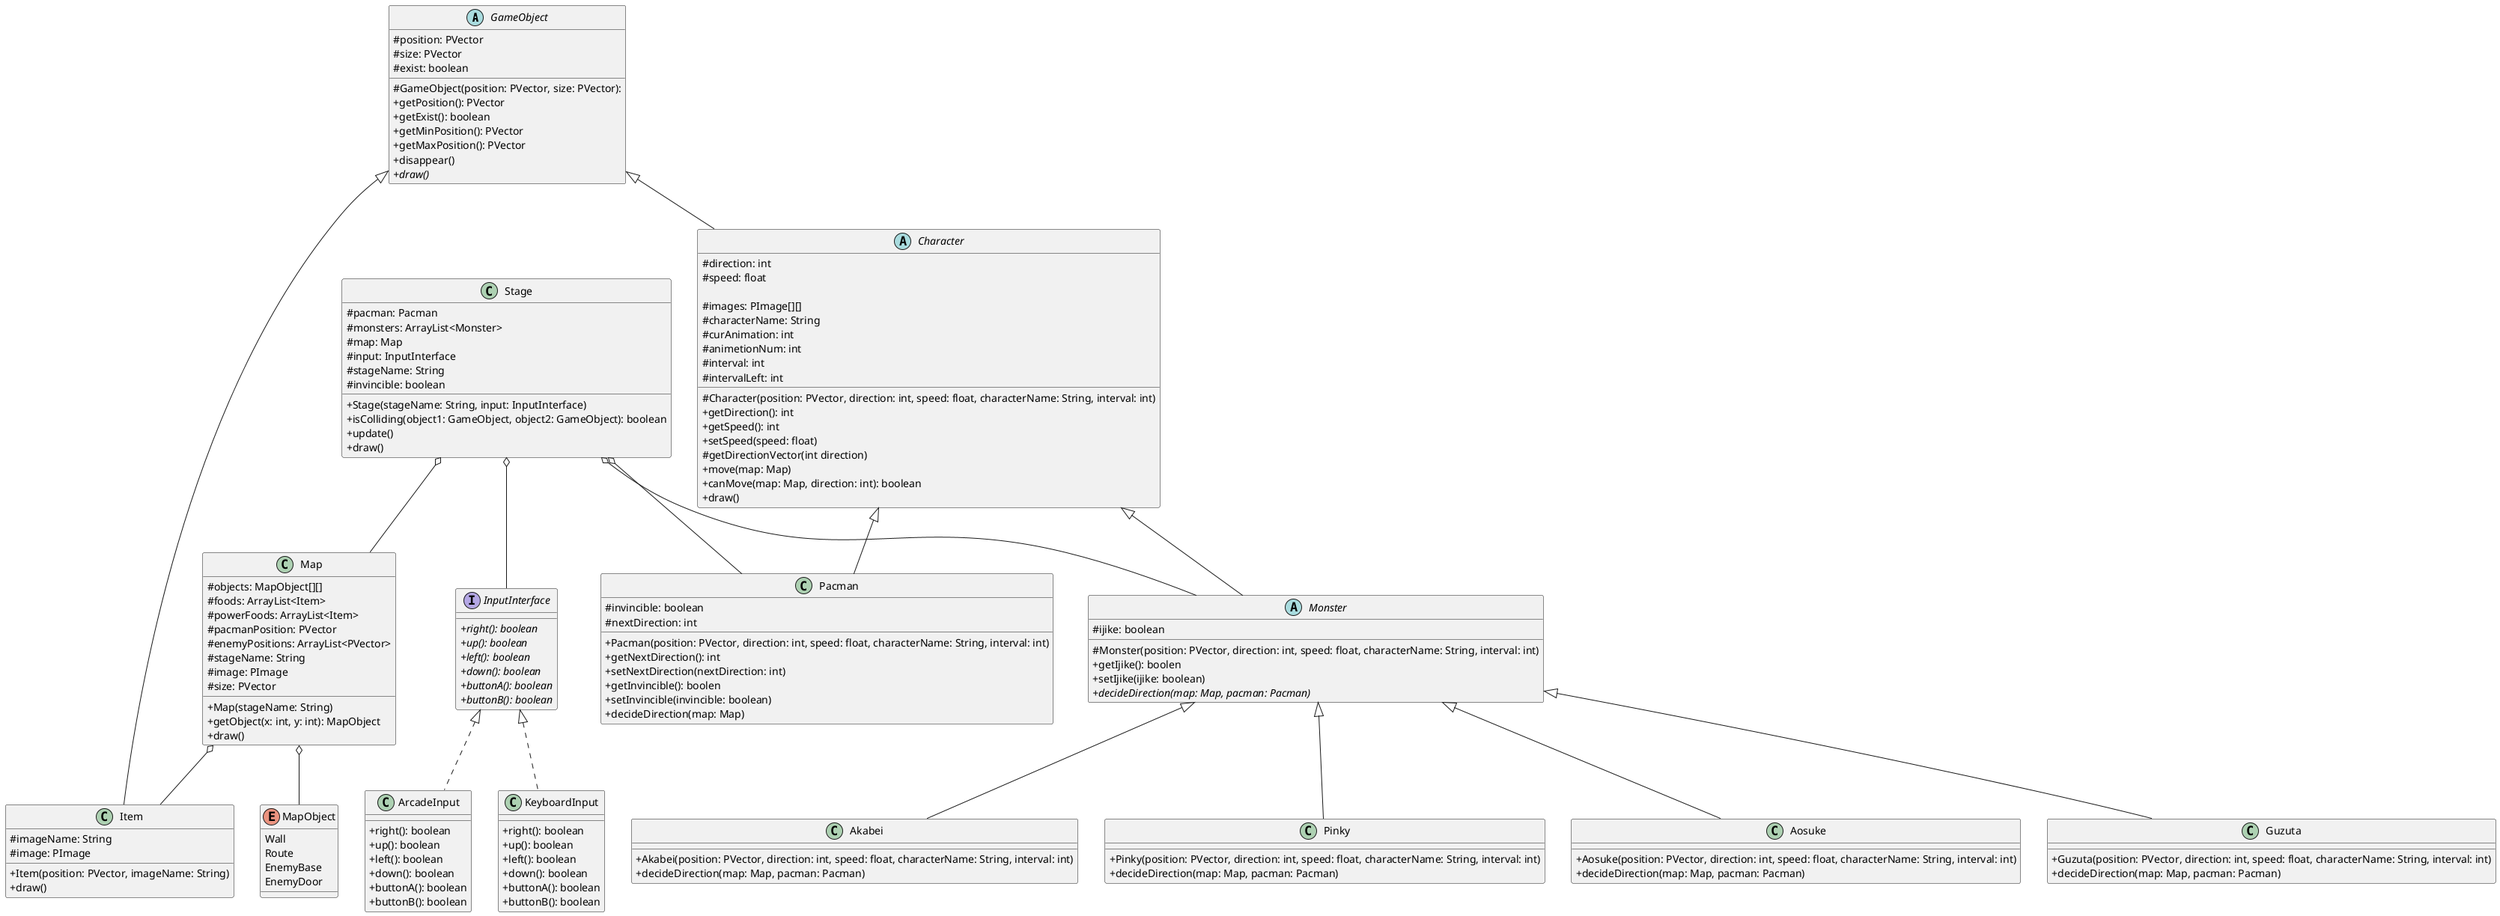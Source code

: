 @startuml pacman

skinparam Shadowing false
skinparam classAttributeIconSize 0

GameObject <|-- Character
GameObject <|-- Item
Character <|-- Pacman
InputInterface <|.. KeyboardInput
InputInterface <|.. ArcadeInput
Character <|-- Monster
Monster <|-- Akabei
Monster <|-- Pinky
Monster <|-- Aosuke
Monster <|-- Guzuta
Stage o-- Pacman
Stage o-- Monster
Stage o-- Map
Stage o-- InputInterface
Map o-- Item
Map o-- MapObject

abstract class GameObject {
    # position: PVector
    # size: PVector
    # exist: boolean

    # GameObject(position: PVector, size: PVector): 
    + getPosition(): PVector
    + getExist(): boolean
    + getMinPosition(): PVector
    + getMaxPosition(): PVector
    + disappear()
    + {abstract} draw()
}

abstract class Character {
    # direction: int
    # speed: float

    # images: PImage[][]
    # characterName: String
    # curAnimation: int
    # animetionNum: int
    # interval: int
    # intervalLeft: int

    # Character(position: PVector, direction: int, speed: float, characterName: String, interval: int)
    + getDirection(): int
    + getSpeed(): int
    + setSpeed(speed: float)
    # getDirectionVector(int direction)
    + move(map: Map)
    + canMove(map: Map, direction: int): boolean
    + draw()
}

class Pacman {
    # invincible: boolean
    # nextDirection: int

    + Pacman(position: PVector, direction: int, speed: float, characterName: String, interval: int)
    + getNextDirection(): int
    + setNextDirection(nextDirection: int)
    + getInvincible(): boolen
    + setInvincible(invincible: boolean)
    + decideDirection(map: Map)
}

abstract class Monster {
    # ijike: boolean

    # Monster(position: PVector, direction: int, speed: float, characterName: String, interval: int)
    + getIjike(): boolen
    + setIjike(ijike: boolean)
    + {abstract} decideDirection(map: Map, pacman: Pacman)
}

class Akabei {
    + Akabei(position: PVector, direction: int, speed: float, characterName: String, interval: int)
    + decideDirection(map: Map, pacman: Pacman)
}

class Pinky {
    + Pinky(position: PVector, direction: int, speed: float, characterName: String, interval: int)
    + decideDirection(map: Map, pacman: Pacman)
}

class Aosuke {
    + Aosuke(position: PVector, direction: int, speed: float, characterName: String, interval: int)
    + decideDirection(map: Map, pacman: Pacman)
}

class Guzuta {
    + Guzuta(position: PVector, direction: int, speed: float, characterName: String, interval: int)
    + decideDirection(map: Map, pacman: Pacman)
}

class Stage {
    # pacman: Pacman
    # monsters: ArrayList<Monster>
    # map: Map
    # input: InputInterface
    # stageName: String
    # invincible: boolean

    + Stage(stageName: String, input: InputInterface)
    + isColliding(object1: GameObject, object2: GameObject): boolean
    + update()
    + draw()
}

class Map {
    # objects: MapObject[][]
    # foods: ArrayList<Item>
    # powerFoods: ArrayList<Item>
    # pacmanPosition: PVector
    # enemyPositions: ArrayList<PVector>
    # stageName: String
    # image: PImage
    # size: PVector

    + Map(stageName: String)
    + getObject(x: int, y: int): MapObject
    + draw()
}

class Item {
    # imageName: String
    # image: PImage

    + Item(position: PVector, imageName: String)
    + draw()
}

enum MapObject {
    Wall
    Route
    EnemyBase
    EnemyDoor
}

interface InputInterface {
    + {abstract} right(): boolean
    + {abstract} up(): boolean
    + {abstract} left(): boolean
    + {abstract} down(): boolean
    + {abstract} buttonA(): boolean
    + {abstract} buttonB(): boolean
}

class KeyboardInput {
    + right(): boolean
    + up(): boolean
    + left(): boolean
    + down(): boolean
    + buttonA(): boolean
    + buttonB(): boolean
}

class ArcadeInput {
    + right(): boolean
    + up(): boolean
    + left(): boolean
    + down(): boolean
    + buttonA(): boolean
    + buttonB(): boolean
}

@enduml
